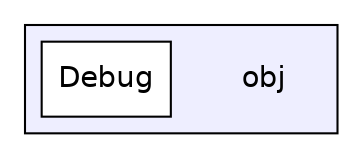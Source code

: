 digraph "obj" {
  compound=true
  node [ fontsize="14", fontname="Helvetica"];
  edge [ labelfontsize="14", labelfontname="Helvetica"];
  subgraph clusterdir_43724e81dd40e09f32417973865cdd64 {
    graph [ bgcolor="#eeeeff", pencolor="black", label="" URL="dir_43724e81dd40e09f32417973865cdd64.html"];
    dir_43724e81dd40e09f32417973865cdd64 [shape=plaintext label="obj"];
    dir_a71c3b2ad23b9ff58220dd012d201987 [shape=box label="Debug" color="black" fillcolor="white" style="filled" URL="dir_a71c3b2ad23b9ff58220dd012d201987.html"];
  }
}
